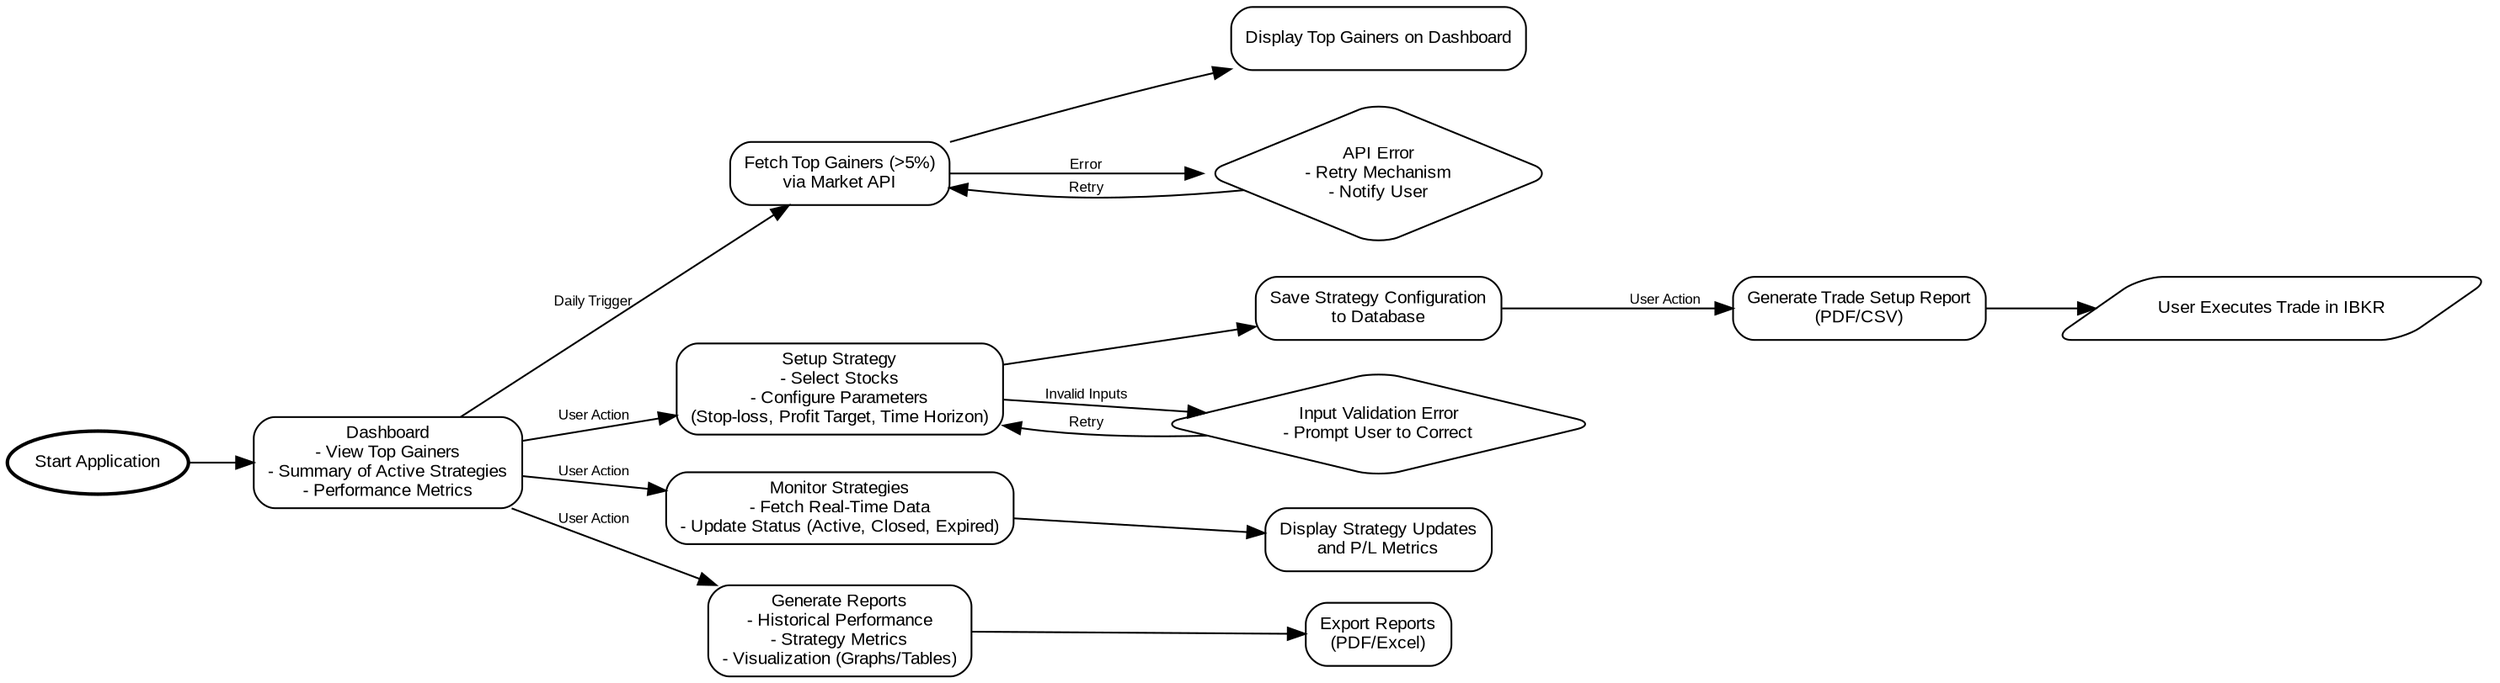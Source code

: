 digraph AppFlow {
    rankdir=LR;
    node [shape=rectangle, style=rounded, fontname="Arial", fontsize=10];
    edge [fontname="Arial", fontsize=8];

    // Start Node
    Start [label="Start Application", shape=ellipse, style="bold"];
    
    // Dashboard
    Dashboard [label="Dashboard\n- View Top Gainers\n- Summary of Active Strategies\n- Performance Metrics"];

    // Top Gainers Flow
    FetchData [label="Fetch Top Gainers (>5%)\nvia Market API", shape=rectangle];
    DisplayGainers [label="Display Top Gainers on Dashboard", shape=rectangle];

    // Strategy Setup
    SetupStrategy [label="Setup Strategy\n- Select Stocks\n- Configure Parameters\n(Stop-loss, Profit Target, Time Horizon)"];
    SaveStrategy [label="Save Strategy Configuration\nto Database", shape=rectangle];

    // Manual Trade Execution
    TradeSetup [label="Generate Trade Setup Report\n(PDF/CSV)"];
    UserExecutesTrade [label="User Executes Trade in IBKR", shape=parallelogram];

    // Monitoring
    MonitorStrategies [label="Monitor Strategies\n- Fetch Real-Time Data\n- Update Status (Active, Closed, Expired)"];
    DisplayMonitoring [label="Display Strategy Updates\nand P/L Metrics"];

    // Reporting
    ViewReports [label="Generate Reports\n- Historical Performance\n- Strategy Metrics\n- Visualization (Graphs/Tables)"];
    ExportReports [label="Export Reports\n(PDF/Excel)"];

    // Error Handling
    APIError [label="API Error\n- Retry Mechanism\n- Notify User", shape=diamond];
    InputError [label="Input Validation Error\n- Prompt User to Correct", shape=diamond];

    // Connections
    Start -> Dashboard;
    Dashboard -> FetchData [label="Daily Trigger"];
    FetchData -> DisplayGainers;
    Dashboard -> SetupStrategy [label="User Action"];
    SetupStrategy -> SaveStrategy;
    SaveStrategy -> TradeSetup [label="User Action"];
    TradeSetup -> UserExecutesTrade;
    Dashboard -> MonitorStrategies [label="User Action"];
    MonitorStrategies -> DisplayMonitoring;
    Dashboard -> ViewReports [label="User Action"];
    ViewReports -> ExportReports;

    // Error Handling Connections
    FetchData -> APIError [label="Error"];
    APIError -> FetchData [label="Retry"];
    SetupStrategy -> InputError [label="Invalid Inputs"];
    InputError -> SetupStrategy [label="Retry"];
}
